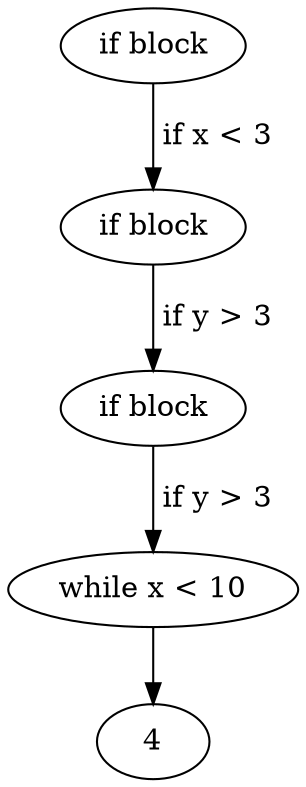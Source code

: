 digraph G {
	0 [label="if block"]
	0 -> 1 [label=" if x < 3"]
	1 [label="if block"]
	1 -> 2 [label=" if y > 3"]
	2 [label="if block"]
	2 -> 3 [label=" if y > 3"]
	3 [label="while x < 10"]
	3 -> 4
}
